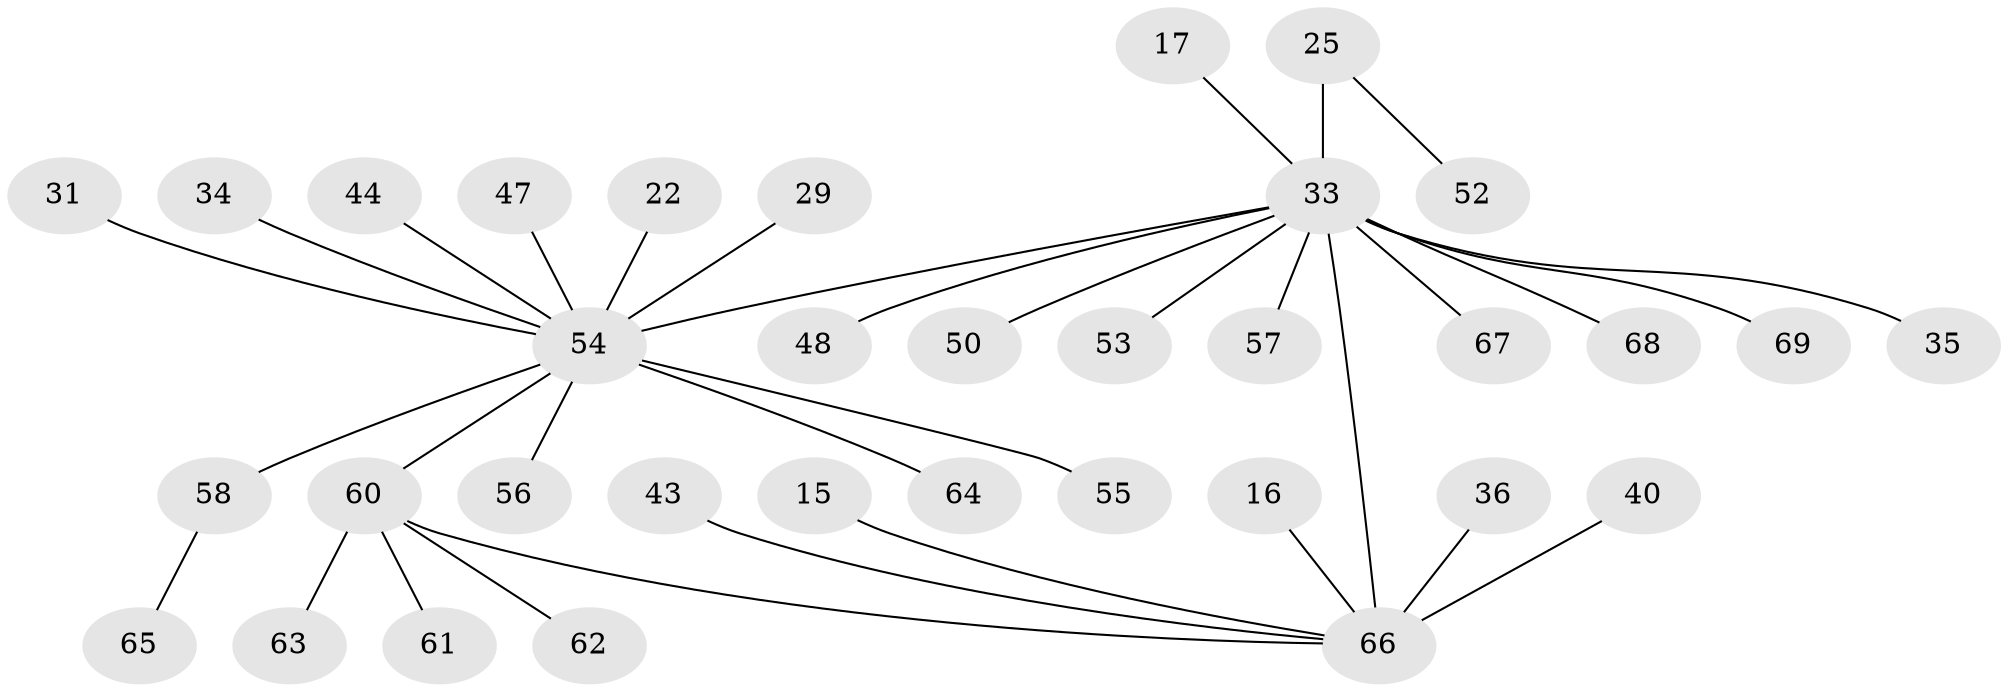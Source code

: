 // original degree distribution, {20: 0.014492753623188406, 6: 0.028985507246376812, 5: 0.07246376811594203, 9: 0.014492753623188406, 2: 0.15942028985507245, 8: 0.028985507246376812, 1: 0.5507246376811594, 3: 0.057971014492753624, 4: 0.028985507246376812, 11: 0.014492753623188406, 10: 0.014492753623188406, 7: 0.014492753623188406}
// Generated by graph-tools (version 1.1) at 2025/48/03/09/25 04:48:40]
// undirected, 34 vertices, 34 edges
graph export_dot {
graph [start="1"]
  node [color=gray90,style=filled];
  15;
  16;
  17;
  22;
  25;
  29;
  31;
  33 [super="+1+2+8+11"];
  34;
  35;
  36;
  40;
  43;
  44;
  47;
  48;
  50;
  52;
  53;
  54 [super="+3+51+49"];
  55;
  56 [super="+27"];
  57;
  58 [super="+12"];
  60 [super="+42"];
  61;
  62;
  63;
  64;
  65;
  66 [super="+13+30+38"];
  67;
  68 [super="+5+23+45+59"];
  69;
  15 -- 66;
  16 -- 66;
  17 -- 33;
  22 -- 54;
  25 -- 33 [weight=3];
  25 -- 52;
  29 -- 54 [weight=3];
  31 -- 54;
  33 -- 69;
  33 -- 67;
  33 -- 35;
  33 -- 48;
  33 -- 50;
  33 -- 53;
  33 -- 57;
  33 -- 68;
  33 -- 54 [weight=6];
  33 -- 66 [weight=6];
  34 -- 54;
  36 -- 66;
  40 -- 66;
  43 -- 66;
  44 -- 54;
  47 -- 54;
  54 -- 58 [weight=4];
  54 -- 64;
  54 -- 55;
  54 -- 56;
  54 -- 60 [weight=3];
  58 -- 65;
  60 -- 66 [weight=4];
  60 -- 61;
  60 -- 62;
  60 -- 63;
}
